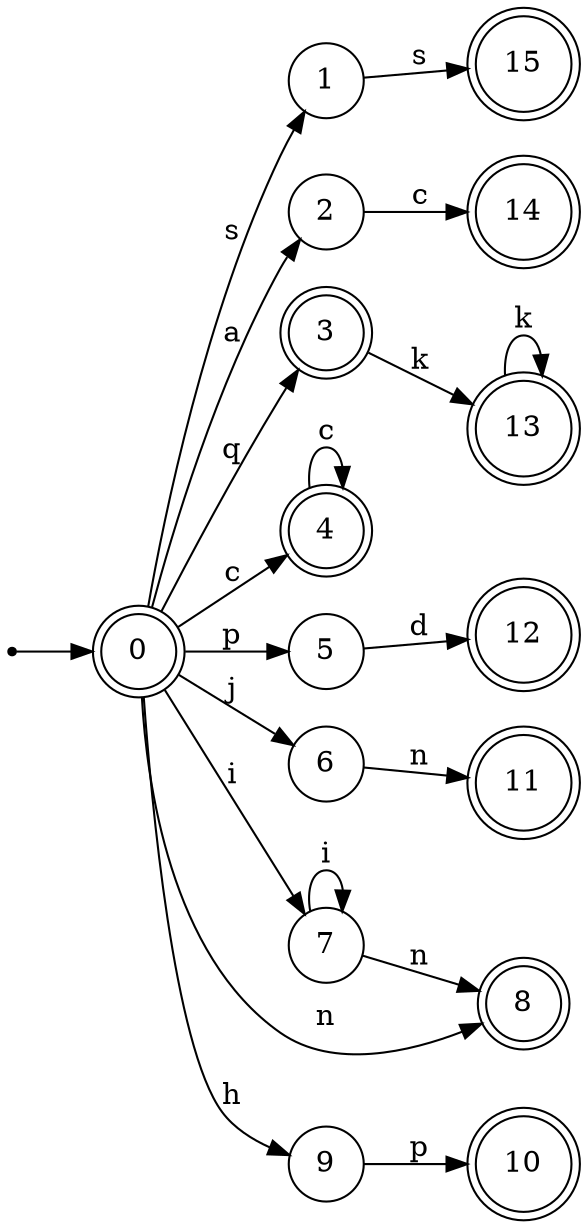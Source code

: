 digraph finite_state_machine {
rankdir=LR;
size="20,20";
node [shape = point]; "dummy0"
node [shape = doublecircle]; "0";"dummy0" -> "0";
node [shape = circle]; "1";
node [shape = circle]; "2";
node [shape = doublecircle]; "3";node [shape = doublecircle]; "4";node [shape = circle]; "5";
node [shape = circle]; "6";
node [shape = circle]; "7";
node [shape = doublecircle]; "8";node [shape = circle]; "9";
node [shape = doublecircle]; "10";node [shape = doublecircle]; "11";node [shape = doublecircle]; "12";node [shape = doublecircle]; "13";node [shape = doublecircle]; "14";node [shape = doublecircle]; "15";"0" -> "1" [label = "s"];
 "0" -> "2" [label = "a"];
 "0" -> "3" [label = "q"];
 "0" -> "4" [label = "c"];
 "0" -> "5" [label = "p"];
 "0" -> "6" [label = "j"];
 "0" -> "7" [label = "i"];
 "0" -> "8" [label = "n"];
 "0" -> "9" [label = "h"];
 "9" -> "10" [label = "p"];
 "7" -> "7" [label = "i"];
 "7" -> "8" [label = "n"];
 "6" -> "11" [label = "n"];
 "5" -> "12" [label = "d"];
 "4" -> "4" [label = "c"];
 "3" -> "13" [label = "k"];
 "13" -> "13" [label = "k"];
 "2" -> "14" [label = "c"];
 "1" -> "15" [label = "s"];
 }
